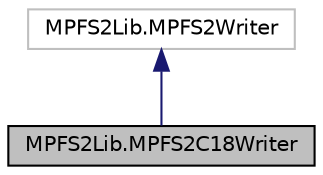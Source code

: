 digraph "MPFS2Lib.MPFS2C18Writer"
{
  edge [fontname="Helvetica",fontsize="10",labelfontname="Helvetica",labelfontsize="10"];
  node [fontname="Helvetica",fontsize="10",shape=record];
  Node1 [label="MPFS2Lib.MPFS2C18Writer",height=0.2,width=0.4,color="black", fillcolor="grey75", style="filled", fontcolor="black"];
  Node2 -> Node1 [dir="back",color="midnightblue",fontsize="10",style="solid",fontname="Helvetica"];
  Node2 [label="MPFS2Lib.MPFS2Writer",height=0.2,width=0.4,color="grey75", fillcolor="white", style="filled"];
}
